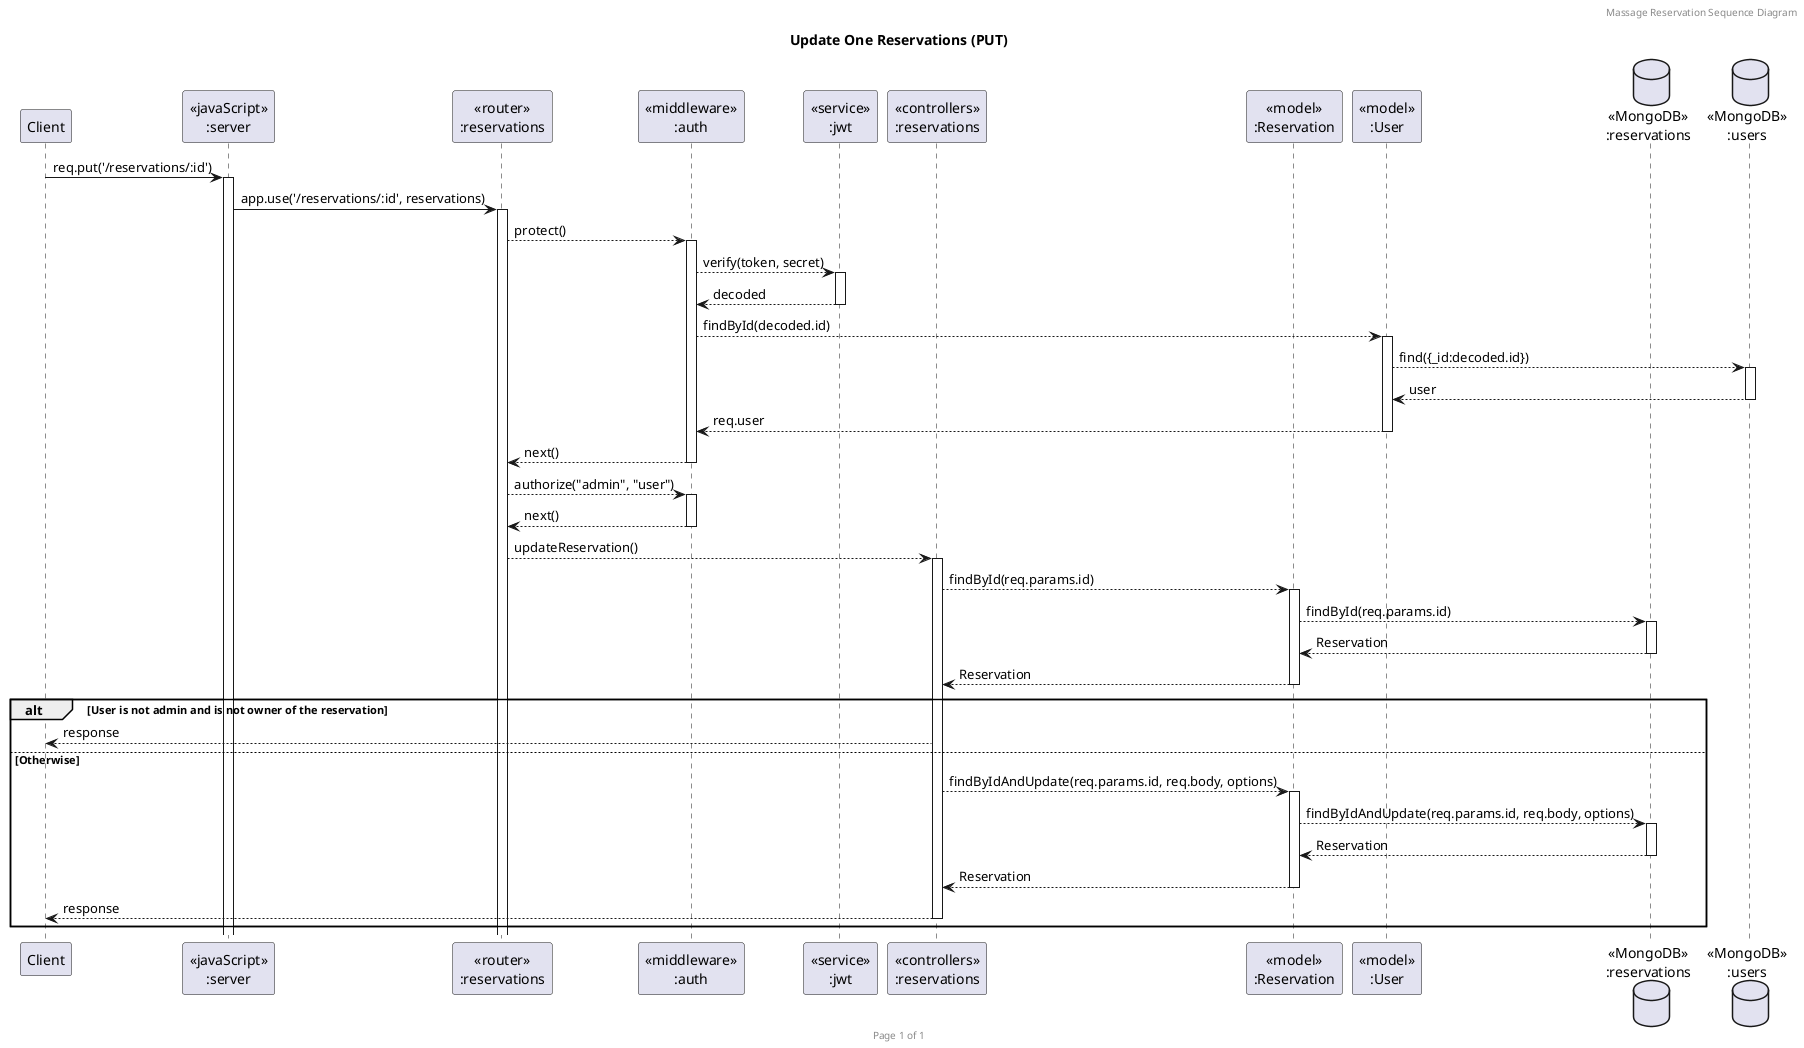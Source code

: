@startuml Update One Reservations (PUT)

header Massage Reservation Sequence Diagram
footer Page %page% of %lastpage%
title "Update One Reservations (PUT)"

participant "Client" as client
participant "<<javaScript>>\n:server" as server
participant "<<router>>\n:reservations" as routerReservations
participant "<<middleware>>\n:auth" as middlewareAuth
participant "<<service>>\n:jwt" as jwtAuth
participant "<<controllers>>\n:reservations" as controllersReservations
participant "<<model>>\n:Reservation" as modelReservation
participant "<<model>>\n:User" as modelUser
database "<<MongoDB>>\n:reservations" as ReservationsDatabase
database "<<MongoDB>>\n:users" as UsersDatabase

client->server ++:req.put('/reservations/:id')
server->routerReservations ++:app.use('/reservations/:id', reservations)

routerReservations--> middlewareAuth ++:protect()
middlewareAuth --> jwtAuth ++:verify(token, secret)
middlewareAuth <-- jwtAuth --:decoded
middlewareAuth --> modelUser ++:findById(decoded.id)
modelUser --> UsersDatabase ++: find({_id:decoded.id})
modelUser <-- UsersDatabase --:user
middlewareAuth <-- modelUser --:req.user
routerReservations <-- middlewareAuth --:next()
routerReservations --> middlewareAuth ++:authorize("admin", "user")
routerReservations <-- middlewareAuth --:next()

routerReservations --> controllersReservations ++:updateReservation()
controllersReservations --> modelReservation ++:findById(req.params.id)
modelReservation --> ReservationsDatabase ++:findById(req.params.id)
modelReservation <-- ReservationsDatabase --:Reservation
controllersReservations <-- modelReservation --:Reservation

alt User is not admin and is not owner of the reservation
    client <-- controllersReservations :response
else Otherwise
    controllersReservations --> modelReservation ++:findByIdAndUpdate(req.params.id, req.body, options)
    modelReservation --> ReservationsDatabase ++:findByIdAndUpdate(req.params.id, req.body, options)
    modelReservation <-- ReservationsDatabase --:Reservation
    controllersReservations <-- modelReservation --:Reservation
    client <-- controllersReservations --:response
    end